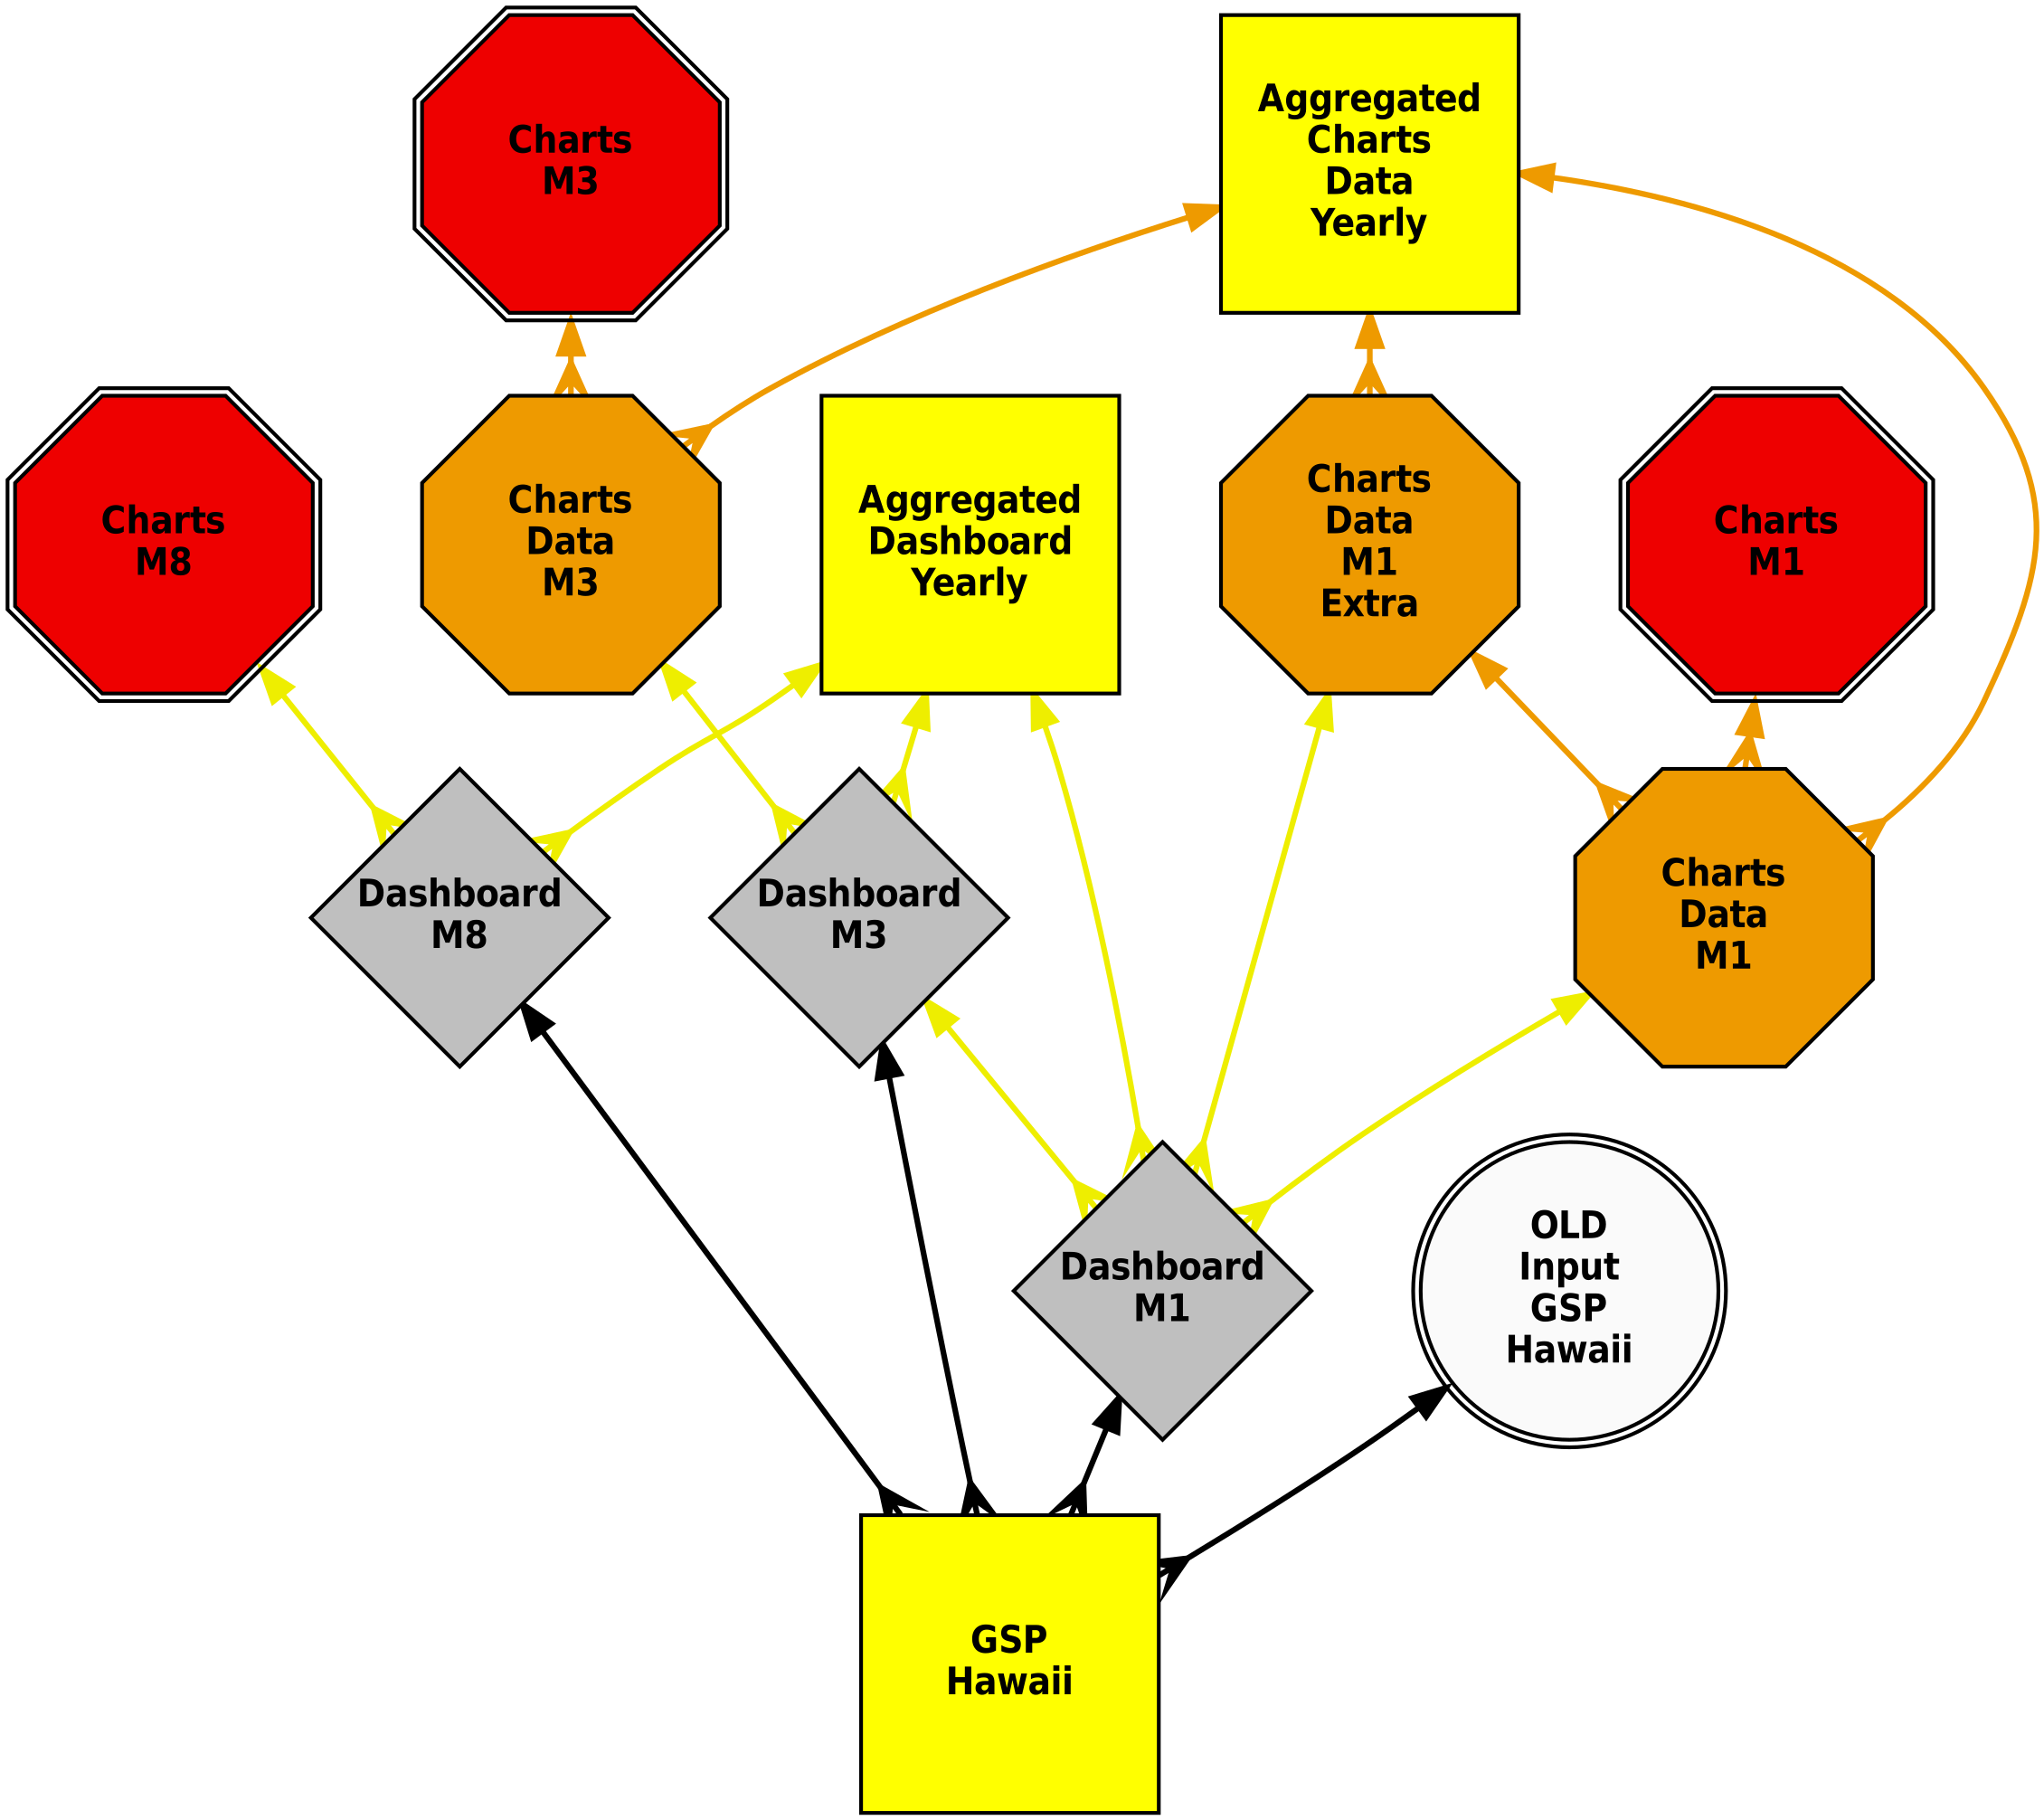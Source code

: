 digraph dependencies {
layers="one:two:three";
outputorder="edgesfirst";
nodesep=0.75;
GSP_Hawaii [layer="two"] [style="filled"] [height="2.2"] [shape="box"] [fontsize="20"] [fillcolor="yellow"] [fontname="Helvetica-Narrow-Bold"] [fixedsize="true"] [label="GSP\nHawaii"] [width="2.2"] [penwidth="2"];
Dashboard_M1 -> GSP_Hawaii [layer="one"] [arrowhead="crow"] [color="black"] [arrowsize="1.75"] [dir="both"] [penwidth="3"];
Dashboard_M3 -> GSP_Hawaii [layer="one"] [arrowhead="crow"] [color="black"] [arrowsize="1.75"] [dir="both"] [penwidth="3"];
Dashboard_M8 -> GSP_Hawaii [layer="one"] [arrowhead="crow"] [color="black"] [arrowsize="1.75"] [dir="both"] [penwidth="3"];
OLD_Input_GSP_Hawaii -> GSP_Hawaii [layer="one"] [arrowhead="crow"] [color="black"] [arrowsize="1.75"] [dir="both"] [penwidth="3"];
Dashboard_M1 [layer="two"] [style="filled"] [height="2.2"] [shape="diamond"] [fontsize="20"] [fillcolor="grey75"] [fontname="Helvetica-Narrow-Bold"] [fixedsize="true"] [label="Dashboard\nM1"] [width="2.2"] [penwidth="2"];
Aggregated_Dashboard_Yearly -> Dashboard_M1 [layer="one"] [arrowhead="crow"] [color="yellow2"] [arrowsize="1.75"] [dir="both"] [penwidth="3"];
Charts_Data_M1 -> Dashboard_M1 [layer="one"] [arrowhead="crow"] [color="yellow2"] [arrowsize="1.75"] [dir="both"] [penwidth="3"];
Charts_Data_M1_Extra -> Dashboard_M1 [layer="one"] [arrowhead="crow"] [color="yellow2"] [arrowsize="1.75"] [dir="both"] [penwidth="3"];
Dashboard_M3 -> Dashboard_M1 [layer="one"] [arrowhead="crow"] [color="yellow2"] [arrowsize="1.75"] [dir="both"] [penwidth="3"];
Dashboard_M3 [layer="two"] [style="filled"] [height="2.2"] [shape="diamond"] [fontsize="20"] [fillcolor="grey75"] [fontname="Helvetica-Narrow-Bold"] [fixedsize="true"] [label="Dashboard\nM3"] [width="2.2"] [penwidth="2"];
Aggregated_Dashboard_Yearly -> Dashboard_M3 [layer="one"] [arrowhead="crow"] [color="yellow2"] [arrowsize="1.75"] [dir="both"] [penwidth="3"];
Charts_Data_M3 -> Dashboard_M3 [layer="one"] [arrowhead="crow"] [color="yellow2"] [arrowsize="1.75"] [dir="both"] [penwidth="3"];
Dashboard_M8 [layer="two"] [style="filled"] [height="2.2"] [shape="diamond"] [fontsize="20"] [fillcolor="grey75"] [fontname="Helvetica-Narrow-Bold"] [fixedsize="true"] [label="Dashboard\nM8"] [width="2.2"] [penwidth="2"];
Aggregated_Dashboard_Yearly -> Dashboard_M8 [layer="one"] [arrowhead="crow"] [color="yellow2"] [arrowsize="1.75"] [dir="both"] [penwidth="3"];
Charts_M8 -> Dashboard_M8 [layer="one"] [arrowhead="crow"] [color="yellow2"] [arrowsize="1.75"] [dir="both"] [penwidth="3"];
OLD_Input_GSP_Hawaii [layer="two"] [style="filled"] [height="2.2"] [shape="doublecircle"] [fontsize="20"] [fillcolor="grey98"] [fontname="Helvetica-Narrow-Bold"] [fixedsize="true"] [label="OLD\nInput\nGSP\nHawaii"] [width="2.2"] [penwidth="2"];
Aggregated_Dashboard_Yearly [layer="two"] [style="filled"] [height="2.2"] [shape="box"] [fontsize="20"] [fillcolor="yellow"] [fontname="Helvetica-Narrow-Bold"] [fixedsize="true"] [label="Aggregated\nDashboard\nYearly"] [width="2.2"] [penwidth="2"];
Charts_Data_M1 [layer="two"] [style="filled"] [height="2.2"] [shape="octagon"] [fontsize="20"] [fillcolor="orange2"] [fontname="Helvetica-Narrow-Bold"] [fixedsize="true"] [label="Charts\nData\nM1"] [width="2.2"] [penwidth="2"];
Aggregated_Charts_Data_Yearly -> Charts_Data_M1 [layer="one"] [arrowhead="crow"] [color="orange2"] [arrowsize="1.75"] [dir="both"] [penwidth="3"];
Charts_Data_M1_Extra -> Charts_Data_M1 [layer="one"] [arrowhead="crow"] [color="orange2"] [arrowsize="1.75"] [dir="both"] [penwidth="3"];
Charts_M1 -> Charts_Data_M1 [layer="one"] [arrowhead="crow"] [color="orange2"] [arrowsize="1.75"] [dir="both"] [penwidth="3"];
Charts_Data_M1_Extra [layer="two"] [style="filled"] [height="2.2"] [shape="octagon"] [fontsize="20"] [fillcolor="orange2"] [fontname="Helvetica-Narrow-Bold"] [fixedsize="true"] [label="Charts\nData\nM1\nExtra"] [width="2.2"] [penwidth="2"];
Aggregated_Charts_Data_Yearly -> Charts_Data_M1_Extra [layer="one"] [arrowhead="crow"] [color="orange2"] [arrowsize="1.75"] [dir="both"] [penwidth="3"];
Charts_Data_M3 [layer="two"] [style="filled"] [height="2.2"] [shape="octagon"] [fontsize="20"] [fillcolor="orange2"] [fontname="Helvetica-Narrow-Bold"] [fixedsize="true"] [label="Charts\nData\nM3"] [width="2.2"] [penwidth="2"];
Aggregated_Charts_Data_Yearly -> Charts_Data_M3 [layer="one"] [arrowhead="crow"] [color="orange2"] [arrowsize="1.75"] [dir="both"] [penwidth="3"];
Charts_M3 -> Charts_Data_M3 [layer="one"] [arrowhead="crow"] [color="orange2"] [arrowsize="1.75"] [dir="both"] [penwidth="3"];
Charts_M8 [layer="two"] [style="filled"] [height="2.2"] [shape="doubleoctagon"] [fontsize="20"] [fillcolor="red2"] [fontname="Helvetica-Narrow-Bold"] [fixedsize="true"] [label="Charts\nM8"] [width="2.2"] [penwidth="2"];
Aggregated_Charts_Data_Yearly [layer="two"] [style="filled"] [height="2.2"] [shape="box"] [fontsize="20"] [fillcolor="yellow"] [fontname="Helvetica-Narrow-Bold"] [fixedsize="true"] [label="Aggregated\nCharts\nData\nYearly"] [width="2.2"] [penwidth="2"];
Charts_M1 [layer="two"] [style="filled"] [height="2.2"] [shape="doubleoctagon"] [fontsize="20"] [fillcolor="red2"] [fontname="Helvetica-Narrow-Bold"] [fixedsize="true"] [label="Charts\nM1"] [width="2.2"] [penwidth="2"];
Charts_M3 [layer="two"] [style="filled"] [height="2.2"] [shape="doubleoctagon"] [fontsize="20"] [fillcolor="red2"] [fontname="Helvetica-Narrow-Bold"] [fixedsize="true"] [label="Charts\nM3"] [width="2.2"] [penwidth="2"];
}
